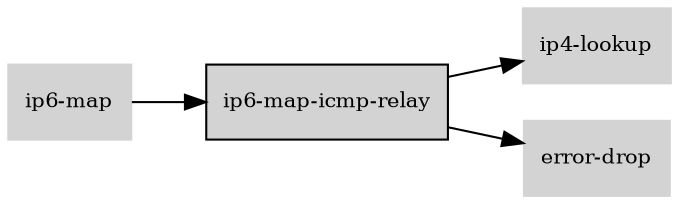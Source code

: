 digraph "ip6_map_icmp_relay_subgraph" {
  rankdir=LR;
  node [shape=box, style=filled, fontsize=10, color=lightgray, fontcolor=black, fillcolor=lightgray];
  "ip6-map-icmp-relay" [color=black, fontcolor=black, fillcolor=lightgray];
  edge [fontsize=8];
  "ip6-map" -> "ip6-map-icmp-relay";
  "ip6-map-icmp-relay" -> "ip4-lookup";
  "ip6-map-icmp-relay" -> "error-drop";
}
